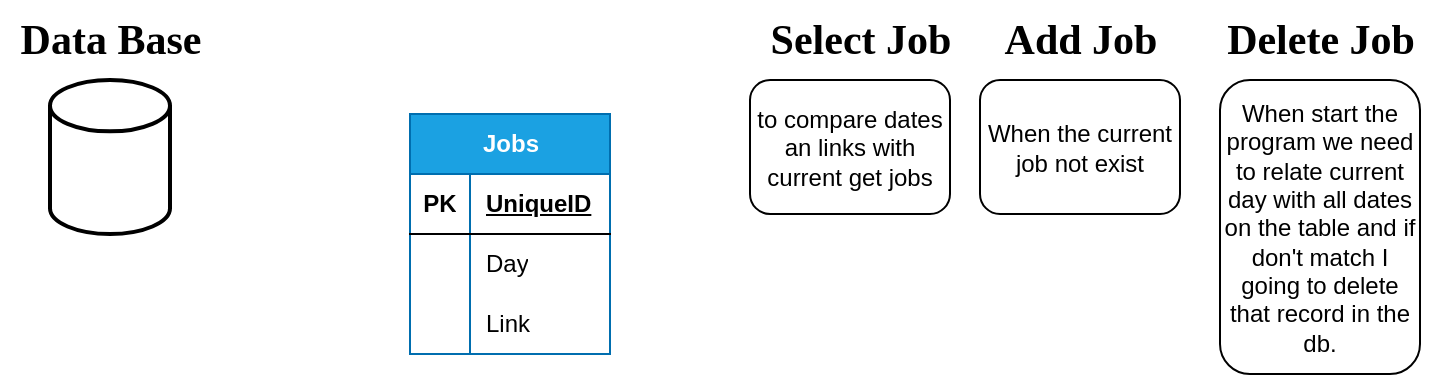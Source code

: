 <mxfile version="24.6.4" type="device">
  <diagram name="Page-1" id="Zgpcr-5dJkf6FELN9_xo">
    <mxGraphModel dx="989" dy="576" grid="1" gridSize="10" guides="1" tooltips="1" connect="1" arrows="1" fold="1" page="1" pageScale="1" pageWidth="850" pageHeight="1100" math="0" shadow="0">
      <root>
        <mxCell id="0" />
        <mxCell id="1" parent="0" />
        <mxCell id="eHy6FooCybgaKA9pbBnx-10" value="Data Base" style="text;html=1;align=center;verticalAlign=middle;resizable=0;points=[];autosize=1;strokeColor=none;fillColor=none;fontStyle=1;fontFamily=Times New Roman;fontSize=21;" vertex="1" parent="1">
          <mxGeometry x="55" y="43" width="110" height="40" as="geometry" />
        </mxCell>
        <mxCell id="eHy6FooCybgaKA9pbBnx-11" value="" style="strokeWidth=2;html=1;shape=mxgraph.flowchart.database;whiteSpace=wrap;" vertex="1" parent="1">
          <mxGeometry x="80" y="83" width="60" height="77" as="geometry" />
        </mxCell>
        <mxCell id="eHy6FooCybgaKA9pbBnx-16" value="Jobs" style="shape=table;startSize=30;container=1;collapsible=1;childLayout=tableLayout;fixedRows=1;rowLines=0;fontStyle=1;align=center;resizeLast=1;html=1;fillColor=#1ba1e2;strokeColor=#006EAF;fontColor=#ffffff;" vertex="1" parent="1">
          <mxGeometry x="260" y="100" width="100" height="120" as="geometry" />
        </mxCell>
        <mxCell id="eHy6FooCybgaKA9pbBnx-17" value="" style="shape=tableRow;horizontal=0;startSize=0;swimlaneHead=0;swimlaneBody=0;fillColor=none;collapsible=0;dropTarget=0;points=[[0,0.5],[1,0.5]];portConstraint=eastwest;top=0;left=0;right=0;bottom=1;" vertex="1" parent="eHy6FooCybgaKA9pbBnx-16">
          <mxGeometry y="30" width="100" height="30" as="geometry" />
        </mxCell>
        <mxCell id="eHy6FooCybgaKA9pbBnx-18" value="PK" style="shape=partialRectangle;connectable=0;fillColor=none;top=0;left=0;bottom=0;right=0;fontStyle=1;overflow=hidden;whiteSpace=wrap;html=1;" vertex="1" parent="eHy6FooCybgaKA9pbBnx-17">
          <mxGeometry width="30" height="30" as="geometry">
            <mxRectangle width="30" height="30" as="alternateBounds" />
          </mxGeometry>
        </mxCell>
        <mxCell id="eHy6FooCybgaKA9pbBnx-19" value="UniqueID" style="shape=partialRectangle;connectable=0;fillColor=none;top=0;left=0;bottom=0;right=0;align=left;spacingLeft=6;fontStyle=5;overflow=hidden;whiteSpace=wrap;html=1;" vertex="1" parent="eHy6FooCybgaKA9pbBnx-17">
          <mxGeometry x="30" width="70" height="30" as="geometry">
            <mxRectangle width="70" height="30" as="alternateBounds" />
          </mxGeometry>
        </mxCell>
        <mxCell id="eHy6FooCybgaKA9pbBnx-20" value="" style="shape=tableRow;horizontal=0;startSize=0;swimlaneHead=0;swimlaneBody=0;fillColor=none;collapsible=0;dropTarget=0;points=[[0,0.5],[1,0.5]];portConstraint=eastwest;top=0;left=0;right=0;bottom=0;" vertex="1" parent="eHy6FooCybgaKA9pbBnx-16">
          <mxGeometry y="60" width="100" height="30" as="geometry" />
        </mxCell>
        <mxCell id="eHy6FooCybgaKA9pbBnx-21" value="" style="shape=partialRectangle;connectable=0;fillColor=none;top=0;left=0;bottom=0;right=0;editable=1;overflow=hidden;whiteSpace=wrap;html=1;" vertex="1" parent="eHy6FooCybgaKA9pbBnx-20">
          <mxGeometry width="30" height="30" as="geometry">
            <mxRectangle width="30" height="30" as="alternateBounds" />
          </mxGeometry>
        </mxCell>
        <mxCell id="eHy6FooCybgaKA9pbBnx-22" value="Day" style="shape=partialRectangle;connectable=0;fillColor=none;top=0;left=0;bottom=0;right=0;align=left;spacingLeft=6;overflow=hidden;whiteSpace=wrap;html=1;" vertex="1" parent="eHy6FooCybgaKA9pbBnx-20">
          <mxGeometry x="30" width="70" height="30" as="geometry">
            <mxRectangle width="70" height="30" as="alternateBounds" />
          </mxGeometry>
        </mxCell>
        <mxCell id="eHy6FooCybgaKA9pbBnx-23" value="" style="shape=tableRow;horizontal=0;startSize=0;swimlaneHead=0;swimlaneBody=0;fillColor=none;collapsible=0;dropTarget=0;points=[[0,0.5],[1,0.5]];portConstraint=eastwest;top=0;left=0;right=0;bottom=0;" vertex="1" parent="eHy6FooCybgaKA9pbBnx-16">
          <mxGeometry y="90" width="100" height="30" as="geometry" />
        </mxCell>
        <mxCell id="eHy6FooCybgaKA9pbBnx-24" value="" style="shape=partialRectangle;connectable=0;fillColor=none;top=0;left=0;bottom=0;right=0;editable=1;overflow=hidden;whiteSpace=wrap;html=1;" vertex="1" parent="eHy6FooCybgaKA9pbBnx-23">
          <mxGeometry width="30" height="30" as="geometry">
            <mxRectangle width="30" height="30" as="alternateBounds" />
          </mxGeometry>
        </mxCell>
        <mxCell id="eHy6FooCybgaKA9pbBnx-25" value="Link" style="shape=partialRectangle;connectable=0;fillColor=none;top=0;left=0;bottom=0;right=0;align=left;spacingLeft=6;overflow=hidden;whiteSpace=wrap;html=1;" vertex="1" parent="eHy6FooCybgaKA9pbBnx-23">
          <mxGeometry x="30" width="70" height="30" as="geometry">
            <mxRectangle width="70" height="30" as="alternateBounds" />
          </mxGeometry>
        </mxCell>
        <mxCell id="eHy6FooCybgaKA9pbBnx-29" value="Add Job" style="text;html=1;align=center;verticalAlign=middle;resizable=0;points=[];autosize=1;strokeColor=none;fillColor=none;fontStyle=1;fontFamily=Times New Roman;fontSize=21;" vertex="1" parent="1">
          <mxGeometry x="550" y="43" width="90" height="40" as="geometry" />
        </mxCell>
        <mxCell id="eHy6FooCybgaKA9pbBnx-30" value="Delete Job" style="text;html=1;align=center;verticalAlign=middle;resizable=0;points=[];autosize=1;strokeColor=none;fillColor=none;fontStyle=1;fontFamily=Times New Roman;fontSize=21;" vertex="1" parent="1">
          <mxGeometry x="660" y="43" width="110" height="40" as="geometry" />
        </mxCell>
        <mxCell id="eHy6FooCybgaKA9pbBnx-31" value="Select Job" style="text;html=1;align=center;verticalAlign=middle;resizable=0;points=[];autosize=1;strokeColor=none;fillColor=none;fontStyle=1;fontFamily=Times New Roman;fontSize=21;" vertex="1" parent="1">
          <mxGeometry x="430" y="43" width="110" height="40" as="geometry" />
        </mxCell>
        <mxCell id="eHy6FooCybgaKA9pbBnx-32" value="to compare dates an links with current get jobs" style="rounded=1;whiteSpace=wrap;html=1;" vertex="1" parent="1">
          <mxGeometry x="430" y="83" width="100" height="67" as="geometry" />
        </mxCell>
        <mxCell id="eHy6FooCybgaKA9pbBnx-33" value="When the current job not exist" style="rounded=1;whiteSpace=wrap;html=1;" vertex="1" parent="1">
          <mxGeometry x="545" y="83" width="100" height="67" as="geometry" />
        </mxCell>
        <mxCell id="eHy6FooCybgaKA9pbBnx-34" value="When start the program we need to relate current day with all dates on the table and if don&#39;t match I going to delete that record in the db." style="rounded=1;whiteSpace=wrap;html=1;" vertex="1" parent="1">
          <mxGeometry x="665" y="83" width="100" height="147" as="geometry" />
        </mxCell>
      </root>
    </mxGraphModel>
  </diagram>
</mxfile>
